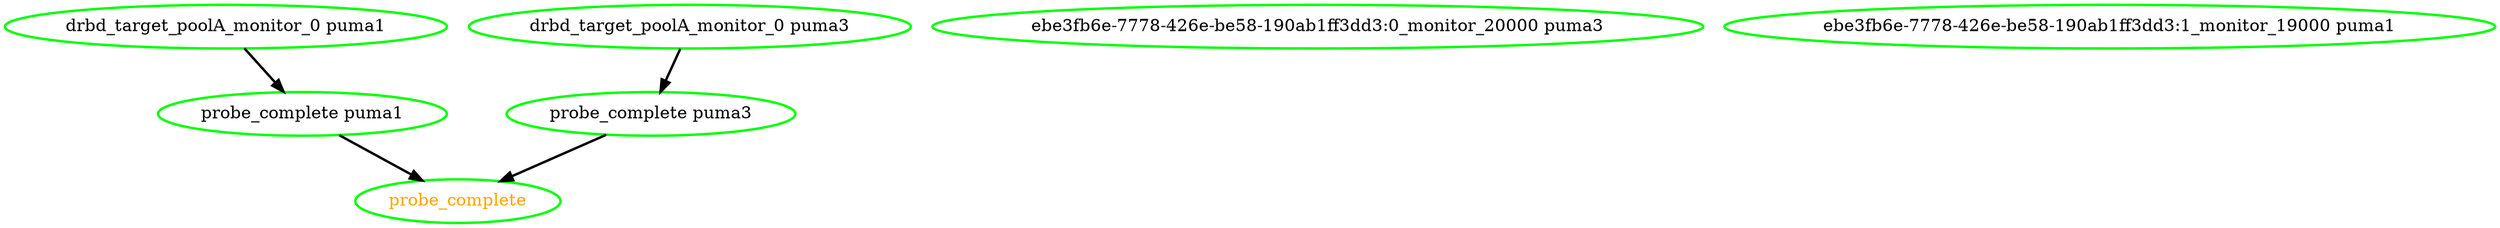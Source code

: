digraph "g" {
"drbd_target_poolA_monitor_0 puma1" -> "probe_complete puma1" [ style = bold]
"drbd_target_poolA_monitor_0 puma1" [ style=bold color="green" fontcolor="black"  ]
"drbd_target_poolA_monitor_0 puma3" -> "probe_complete puma3" [ style = bold]
"drbd_target_poolA_monitor_0 puma3" [ style=bold color="green" fontcolor="black"  ]
"ebe3fb6e-7778-426e-be58-190ab1ff3dd3:0_monitor_20000 puma3" [ style=bold color="green" fontcolor="black"  ]
"ebe3fb6e-7778-426e-be58-190ab1ff3dd3:1_monitor_19000 puma1" [ style=bold color="green" fontcolor="black"  ]
"probe_complete puma1" -> "probe_complete" [ style = bold]
"probe_complete puma1" [ style=bold color="green" fontcolor="black"  ]
"probe_complete puma3" -> "probe_complete" [ style = bold]
"probe_complete puma3" [ style=bold color="green" fontcolor="black"  ]
"probe_complete" [ style=bold color="green" fontcolor="orange"  ]
}
